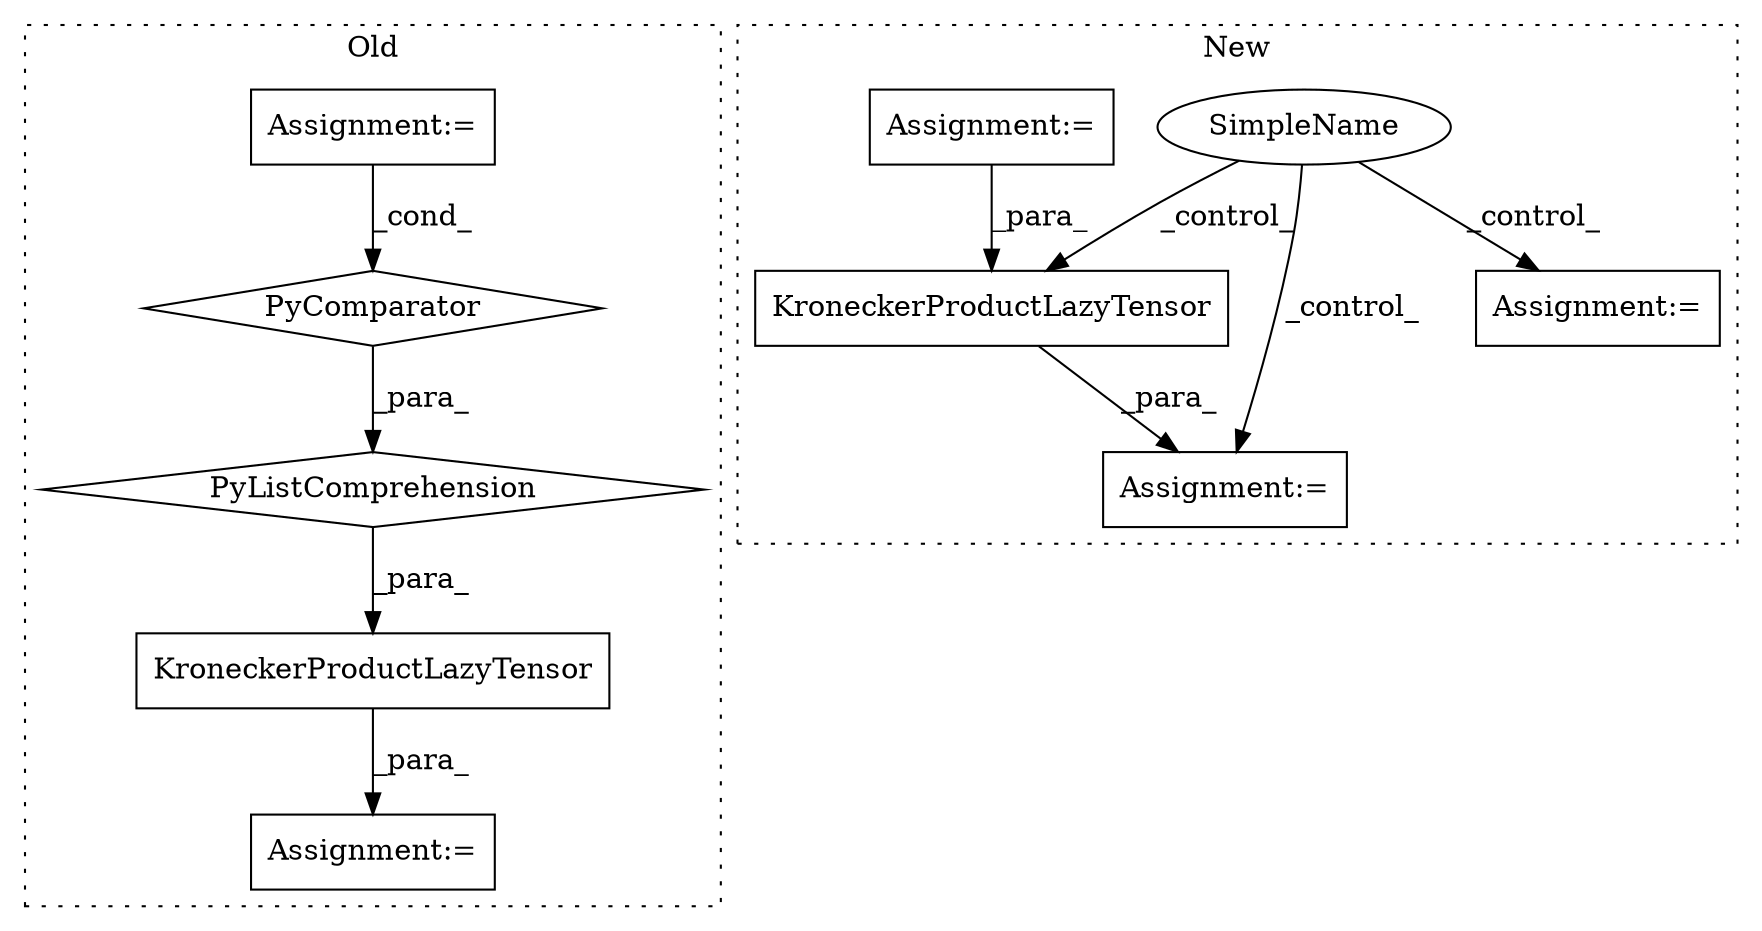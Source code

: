 digraph G {
subgraph cluster0 {
1 [label="KroneckerProductLazyTensor" a="32" s="3576,3800" l="42,-5" shape="box"];
4 [label="Assignment:=" a="7" s="3735" l="57" shape="box"];
5 [label="Assignment:=" a="7" s="3834" l="2" shape="box"];
6 [label="PyListComprehension" a="109" s="3618" l="182" shape="diamond"];
7 [label="PyComparator" a="113" s="3735" l="57" shape="diamond"];
label = "Old";
style="dotted";
}
subgraph cluster1 {
2 [label="KroneckerProductLazyTensor" a="32" s="4198,4234" l="27,1" shape="box"];
3 [label="Assignment:=" a="7" s="4197" l="1" shape="box"];
8 [label="SimpleName" a="42" s="" l="" shape="ellipse"];
9 [label="Assignment:=" a="7" s="3800,3925" l="77,2" shape="box"];
10 [label="Assignment:=" a="7" s="2315" l="9" shape="box"];
label = "New";
style="dotted";
}
1 -> 5 [label="_para_"];
2 -> 3 [label="_para_"];
4 -> 7 [label="_cond_"];
6 -> 1 [label="_para_"];
7 -> 6 [label="_para_"];
8 -> 9 [label="_control_"];
8 -> 3 [label="_control_"];
8 -> 2 [label="_control_"];
10 -> 2 [label="_para_"];
}